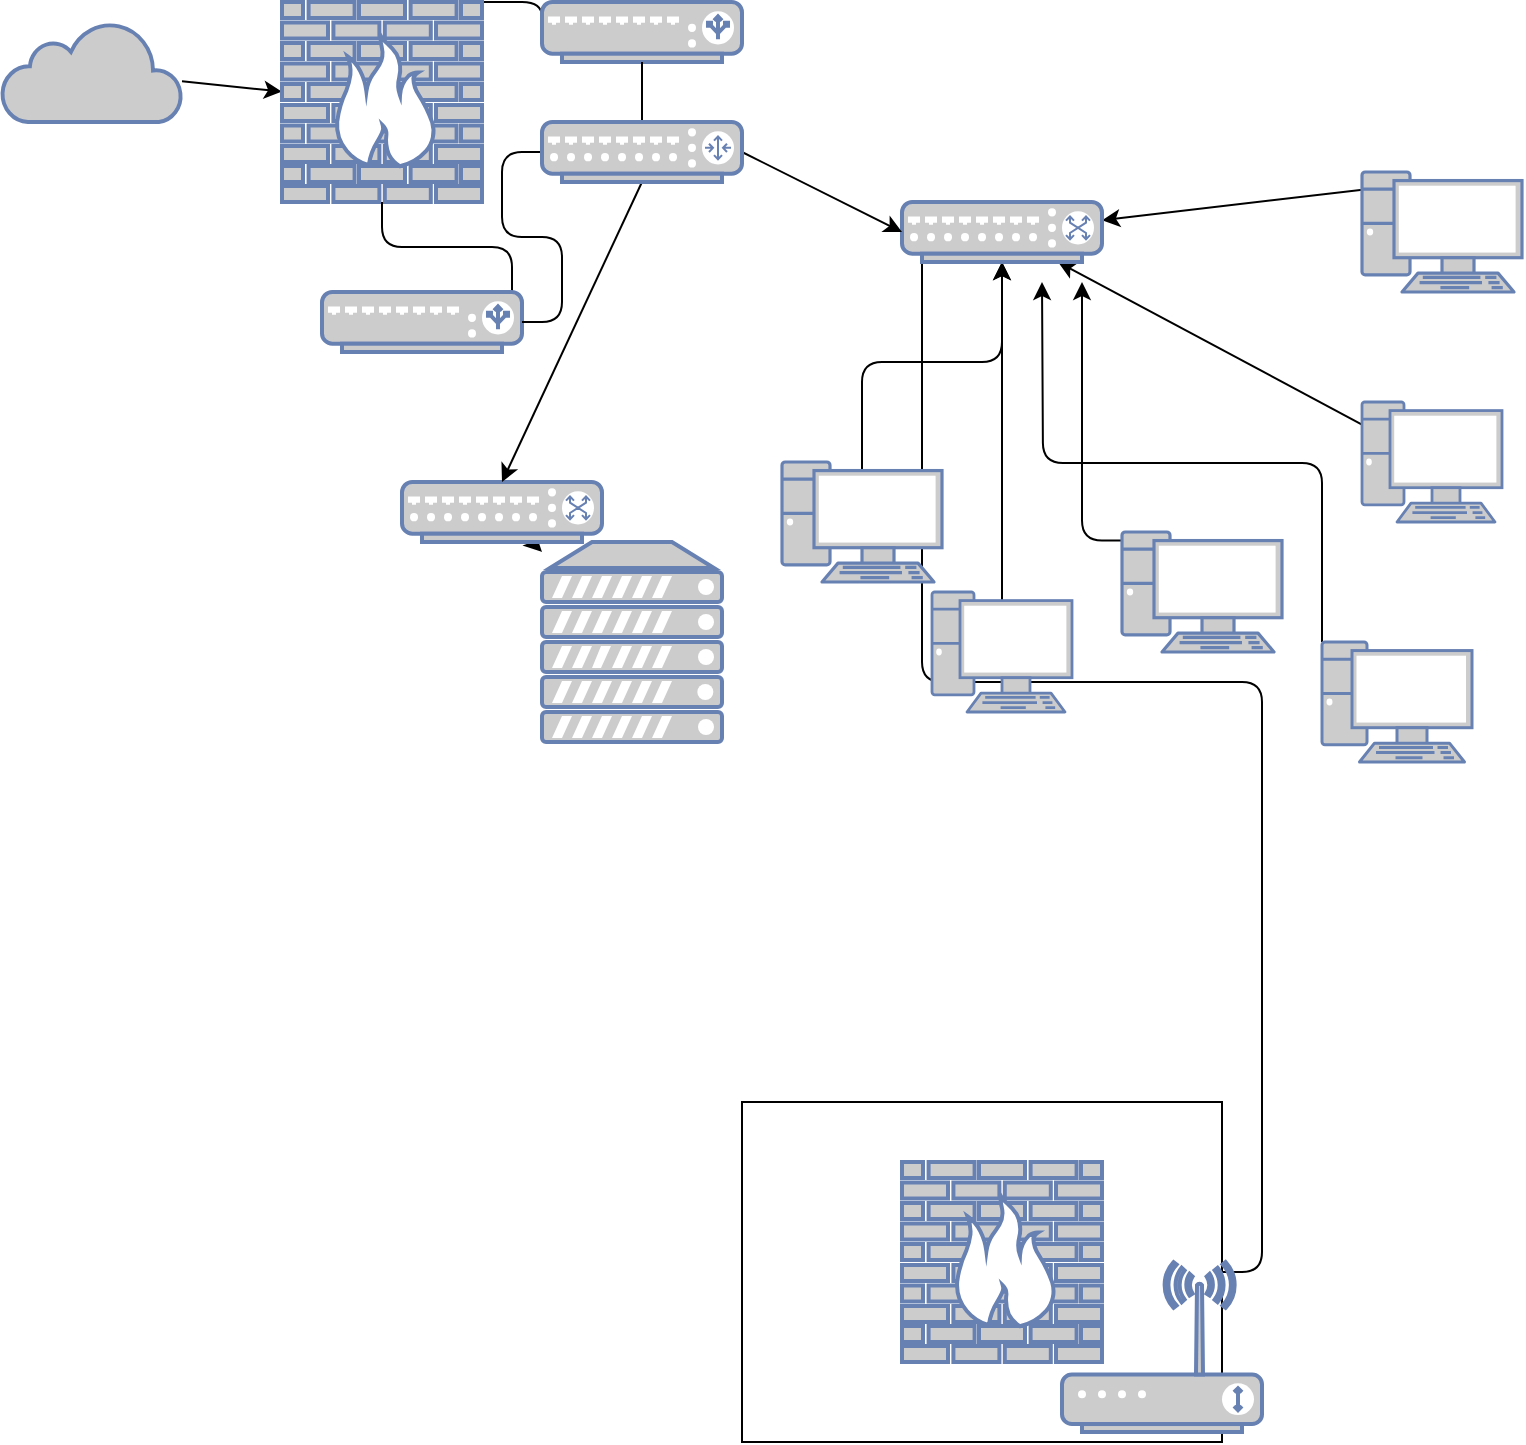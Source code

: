 <mxfile version="14.9.5" type="github">
  <diagram id="ISVOrAwV5BkGgqWspOEV" name="Page-1">
    <mxGraphModel dx="955" dy="777" grid="1" gridSize="10" guides="1" tooltips="1" connect="1" arrows="1" fold="1" page="1" pageScale="1" pageWidth="850" pageHeight="1100" math="0" shadow="0">
      <root>
        <mxCell id="0" />
        <mxCell id="1" parent="0" />
        <mxCell id="HdH1LLvuItUqYZ40JCyz-36" style="edgeStyle=orthogonalEdgeStyle;rounded=1;orthogonalLoop=1;jettySize=auto;html=1;exitX=1;exitY=0.5;exitDx=0;exitDy=0;entryX=0.1;entryY=1;entryDx=0;entryDy=0;entryPerimeter=0;endArrow=none;endFill=0;" edge="1" parent="1" source="HdH1LLvuItUqYZ40JCyz-29" target="HdH1LLvuItUqYZ40JCyz-9">
          <mxGeometry relative="1" as="geometry" />
        </mxCell>
        <mxCell id="HdH1LLvuItUqYZ40JCyz-29" value="" style="whiteSpace=wrap;html=1;" vertex="1" parent="1">
          <mxGeometry x="400" y="600" width="240" height="170" as="geometry" />
        </mxCell>
        <mxCell id="HdH1LLvuItUqYZ40JCyz-23" style="edgeStyle=orthogonalEdgeStyle;rounded=1;orthogonalLoop=1;jettySize=auto;html=1;exitX=0.5;exitY=0.07;exitDx=0;exitDy=0;exitPerimeter=0;" edge="1" parent="1" source="HdH1LLvuItUqYZ40JCyz-1" target="HdH1LLvuItUqYZ40JCyz-9">
          <mxGeometry relative="1" as="geometry" />
        </mxCell>
        <mxCell id="HdH1LLvuItUqYZ40JCyz-1" value="" style="fontColor=#0066CC;verticalAlign=top;verticalLabelPosition=bottom;labelPosition=center;align=center;html=1;outlineConnect=0;fillColor=#CCCCCC;strokeColor=#6881B3;gradientColor=none;gradientDirection=north;strokeWidth=2;shape=mxgraph.networks.pc;" vertex="1" parent="1">
          <mxGeometry x="420" y="280" width="80" height="60" as="geometry" />
        </mxCell>
        <mxCell id="HdH1LLvuItUqYZ40JCyz-28" style="edgeStyle=none;rounded=0;orthogonalLoop=1;jettySize=auto;html=1;exitX=0.5;exitY=0.07;exitDx=0;exitDy=0;exitPerimeter=0;" edge="1" parent="1" source="HdH1LLvuItUqYZ40JCyz-2" target="HdH1LLvuItUqYZ40JCyz-9">
          <mxGeometry relative="1" as="geometry" />
        </mxCell>
        <mxCell id="HdH1LLvuItUqYZ40JCyz-2" value="" style="fontColor=#0066CC;verticalAlign=top;verticalLabelPosition=bottom;labelPosition=center;align=center;html=1;outlineConnect=0;fillColor=#CCCCCC;strokeColor=#6881B3;gradientColor=none;gradientDirection=north;strokeWidth=2;shape=mxgraph.networks.pc;" vertex="1" parent="1">
          <mxGeometry x="710" y="135" width="80" height="60" as="geometry" />
        </mxCell>
        <mxCell id="HdH1LLvuItUqYZ40JCyz-26" style="edgeStyle=orthogonalEdgeStyle;rounded=1;orthogonalLoop=1;jettySize=auto;html=1;exitX=0;exitY=0;exitDx=0;exitDy=0;exitPerimeter=0;" edge="1" parent="1" source="HdH1LLvuItUqYZ40JCyz-3">
          <mxGeometry relative="1" as="geometry">
            <mxPoint x="550" y="190" as="targetPoint" />
          </mxGeometry>
        </mxCell>
        <mxCell id="HdH1LLvuItUqYZ40JCyz-3" value="" style="fontColor=#0066CC;verticalAlign=top;verticalLabelPosition=bottom;labelPosition=center;align=center;html=1;outlineConnect=0;fillColor=#CCCCCC;strokeColor=#6881B3;gradientColor=none;gradientDirection=north;strokeWidth=2;shape=mxgraph.networks.pc;" vertex="1" parent="1">
          <mxGeometry x="690" y="370" width="75" height="60" as="geometry" />
        </mxCell>
        <mxCell id="HdH1LLvuItUqYZ40JCyz-25" style="edgeStyle=orthogonalEdgeStyle;rounded=1;orthogonalLoop=1;jettySize=auto;html=1;exitX=0.5;exitY=0.07;exitDx=0;exitDy=0;exitPerimeter=0;" edge="1" parent="1" source="HdH1LLvuItUqYZ40JCyz-4">
          <mxGeometry relative="1" as="geometry">
            <mxPoint x="570" y="190" as="targetPoint" />
          </mxGeometry>
        </mxCell>
        <mxCell id="HdH1LLvuItUqYZ40JCyz-4" value="" style="fontColor=#0066CC;verticalAlign=top;verticalLabelPosition=bottom;labelPosition=center;align=center;html=1;outlineConnect=0;fillColor=#CCCCCC;strokeColor=#6881B3;gradientColor=none;gradientDirection=north;strokeWidth=2;shape=mxgraph.networks.pc;" vertex="1" parent="1">
          <mxGeometry x="590" y="315" width="80" height="60" as="geometry" />
        </mxCell>
        <mxCell id="HdH1LLvuItUqYZ40JCyz-24" style="edgeStyle=orthogonalEdgeStyle;rounded=1;orthogonalLoop=1;jettySize=auto;html=1;exitX=0.5;exitY=0.07;exitDx=0;exitDy=0;exitPerimeter=0;" edge="1" parent="1" source="HdH1LLvuItUqYZ40JCyz-5" target="HdH1LLvuItUqYZ40JCyz-9">
          <mxGeometry relative="1" as="geometry" />
        </mxCell>
        <mxCell id="HdH1LLvuItUqYZ40JCyz-5" value="" style="fontColor=#0066CC;verticalAlign=top;verticalLabelPosition=bottom;labelPosition=center;align=center;html=1;outlineConnect=0;fillColor=#CCCCCC;strokeColor=#6881B3;gradientColor=none;gradientDirection=north;strokeWidth=2;shape=mxgraph.networks.pc;" vertex="1" parent="1">
          <mxGeometry x="495" y="345" width="70" height="60" as="geometry" />
        </mxCell>
        <mxCell id="HdH1LLvuItUqYZ40JCyz-27" style="edgeStyle=none;rounded=0;orthogonalLoop=1;jettySize=auto;html=1;" edge="1" parent="1" source="HdH1LLvuItUqYZ40JCyz-6" target="HdH1LLvuItUqYZ40JCyz-9">
          <mxGeometry relative="1" as="geometry" />
        </mxCell>
        <mxCell id="HdH1LLvuItUqYZ40JCyz-6" value="" style="fontColor=#0066CC;verticalAlign=top;verticalLabelPosition=bottom;labelPosition=center;align=center;html=1;outlineConnect=0;fillColor=#CCCCCC;strokeColor=#6881B3;gradientColor=none;gradientDirection=north;strokeWidth=2;shape=mxgraph.networks.pc;" vertex="1" parent="1">
          <mxGeometry x="710" y="250" width="70" height="60" as="geometry" />
        </mxCell>
        <mxCell id="HdH1LLvuItUqYZ40JCyz-17" style="edgeStyle=none;rounded=0;orthogonalLoop=1;jettySize=auto;html=1;" edge="1" parent="1" source="HdH1LLvuItUqYZ40JCyz-7" target="HdH1LLvuItUqYZ40JCyz-8">
          <mxGeometry relative="1" as="geometry" />
        </mxCell>
        <mxCell id="HdH1LLvuItUqYZ40JCyz-7" value="" style="html=1;outlineConnect=0;fillColor=#CCCCCC;strokeColor=#6881B3;gradientColor=none;gradientDirection=north;strokeWidth=2;shape=mxgraph.networks.cloud;fontColor=#ffffff;" vertex="1" parent="1">
          <mxGeometry x="30" y="60" width="90" height="50" as="geometry" />
        </mxCell>
        <mxCell id="HdH1LLvuItUqYZ40JCyz-32" style="edgeStyle=orthogonalEdgeStyle;rounded=1;orthogonalLoop=1;jettySize=auto;html=1;exitX=1;exitY=0;exitDx=0;exitDy=0;exitPerimeter=0;entryX=0;entryY=0.5;entryDx=0;entryDy=0;entryPerimeter=0;endArrow=none;endFill=0;" edge="1" parent="1" source="HdH1LLvuItUqYZ40JCyz-8" target="HdH1LLvuItUqYZ40JCyz-14">
          <mxGeometry relative="1" as="geometry" />
        </mxCell>
        <mxCell id="HdH1LLvuItUqYZ40JCyz-8" value="" style="fontColor=#0066CC;verticalAlign=top;verticalLabelPosition=bottom;labelPosition=center;align=center;html=1;outlineConnect=0;fillColor=#CCCCCC;strokeColor=#6881B3;gradientColor=none;gradientDirection=north;strokeWidth=2;shape=mxgraph.networks.firewall;" vertex="1" parent="1">
          <mxGeometry x="170" y="50" width="100" height="100" as="geometry" />
        </mxCell>
        <mxCell id="HdH1LLvuItUqYZ40JCyz-9" value="" style="fontColor=#0066CC;verticalAlign=top;verticalLabelPosition=bottom;labelPosition=center;align=center;html=1;outlineConnect=0;fillColor=#CCCCCC;strokeColor=#6881B3;gradientColor=none;gradientDirection=north;strokeWidth=2;shape=mxgraph.networks.switch;" vertex="1" parent="1">
          <mxGeometry x="480" y="150" width="100" height="30" as="geometry" />
        </mxCell>
        <mxCell id="HdH1LLvuItUqYZ40JCyz-22" style="edgeStyle=none;rounded=0;orthogonalLoop=1;jettySize=auto;html=1;" edge="1" parent="1" source="HdH1LLvuItUqYZ40JCyz-10" target="HdH1LLvuItUqYZ40JCyz-16">
          <mxGeometry relative="1" as="geometry" />
        </mxCell>
        <mxCell id="HdH1LLvuItUqYZ40JCyz-10" value="" style="fontColor=#0066CC;verticalAlign=top;verticalLabelPosition=bottom;labelPosition=center;align=center;html=1;outlineConnect=0;fillColor=#CCCCCC;strokeColor=#6881B3;gradientColor=none;gradientDirection=north;strokeWidth=2;shape=mxgraph.networks.switch;" vertex="1" parent="1">
          <mxGeometry x="230" y="290" width="100" height="30" as="geometry" />
        </mxCell>
        <mxCell id="HdH1LLvuItUqYZ40JCyz-11" value="" style="fontColor=#0066CC;verticalAlign=top;verticalLabelPosition=bottom;labelPosition=center;align=center;html=1;outlineConnect=0;fillColor=#CCCCCC;strokeColor=#6881B3;gradientColor=none;gradientDirection=north;strokeWidth=2;shape=mxgraph.networks.wireless_modem;" vertex="1" parent="1">
          <mxGeometry x="560" y="680" width="100" height="85" as="geometry" />
        </mxCell>
        <mxCell id="HdH1LLvuItUqYZ40JCyz-12" value="" style="fontColor=#0066CC;verticalAlign=top;verticalLabelPosition=bottom;labelPosition=center;align=center;html=1;outlineConnect=0;fillColor=#CCCCCC;strokeColor=#6881B3;gradientColor=none;gradientDirection=north;strokeWidth=2;shape=mxgraph.networks.firewall;" vertex="1" parent="1">
          <mxGeometry x="480" y="630" width="100" height="100" as="geometry" />
        </mxCell>
        <mxCell id="HdH1LLvuItUqYZ40JCyz-33" style="edgeStyle=orthogonalEdgeStyle;rounded=1;orthogonalLoop=1;jettySize=auto;html=1;exitX=0.95;exitY=0.05;exitDx=0;exitDy=0;exitPerimeter=0;endArrow=none;endFill=0;" edge="1" parent="1" source="HdH1LLvuItUqYZ40JCyz-13" target="HdH1LLvuItUqYZ40JCyz-8">
          <mxGeometry relative="1" as="geometry" />
        </mxCell>
        <mxCell id="HdH1LLvuItUqYZ40JCyz-13" value="" style="fontColor=#0066CC;verticalAlign=top;verticalLabelPosition=bottom;labelPosition=center;align=center;html=1;outlineConnect=0;fillColor=#CCCCCC;strokeColor=#6881B3;gradientColor=none;gradientDirection=north;strokeWidth=2;shape=mxgraph.networks.load_balancer;" vertex="1" parent="1">
          <mxGeometry x="190" y="195" width="100" height="30" as="geometry" />
        </mxCell>
        <mxCell id="HdH1LLvuItUqYZ40JCyz-14" value="" style="fontColor=#0066CC;verticalAlign=top;verticalLabelPosition=bottom;labelPosition=center;align=center;html=1;outlineConnect=0;fillColor=#CCCCCC;strokeColor=#6881B3;gradientColor=none;gradientDirection=north;strokeWidth=2;shape=mxgraph.networks.load_balancer;" vertex="1" parent="1">
          <mxGeometry x="300" y="50" width="100" height="30" as="geometry" />
        </mxCell>
        <mxCell id="HdH1LLvuItUqYZ40JCyz-19" style="edgeStyle=none;rounded=0;orthogonalLoop=1;jettySize=auto;html=1;exitX=1;exitY=0.5;exitDx=0;exitDy=0;exitPerimeter=0;entryX=0;entryY=0.5;entryDx=0;entryDy=0;entryPerimeter=0;" edge="1" parent="1" source="HdH1LLvuItUqYZ40JCyz-15" target="HdH1LLvuItUqYZ40JCyz-9">
          <mxGeometry relative="1" as="geometry" />
        </mxCell>
        <mxCell id="HdH1LLvuItUqYZ40JCyz-20" style="edgeStyle=none;rounded=0;orthogonalLoop=1;jettySize=auto;html=1;exitX=0.5;exitY=1;exitDx=0;exitDy=0;exitPerimeter=0;entryX=0.5;entryY=0;entryDx=0;entryDy=0;entryPerimeter=0;" edge="1" parent="1" source="HdH1LLvuItUqYZ40JCyz-15" target="HdH1LLvuItUqYZ40JCyz-10">
          <mxGeometry relative="1" as="geometry" />
        </mxCell>
        <mxCell id="HdH1LLvuItUqYZ40JCyz-34" style="edgeStyle=orthogonalEdgeStyle;rounded=1;orthogonalLoop=1;jettySize=auto;html=1;exitX=0.5;exitY=0;exitDx=0;exitDy=0;exitPerimeter=0;entryX=0.5;entryY=1;entryDx=0;entryDy=0;entryPerimeter=0;endArrow=none;endFill=0;" edge="1" parent="1" source="HdH1LLvuItUqYZ40JCyz-15" target="HdH1LLvuItUqYZ40JCyz-14">
          <mxGeometry relative="1" as="geometry" />
        </mxCell>
        <mxCell id="HdH1LLvuItUqYZ40JCyz-35" style="edgeStyle=orthogonalEdgeStyle;rounded=1;orthogonalLoop=1;jettySize=auto;html=1;exitX=0;exitY=0.5;exitDx=0;exitDy=0;exitPerimeter=0;entryX=1;entryY=0.5;entryDx=0;entryDy=0;entryPerimeter=0;endArrow=none;endFill=0;" edge="1" parent="1" source="HdH1LLvuItUqYZ40JCyz-15" target="HdH1LLvuItUqYZ40JCyz-13">
          <mxGeometry relative="1" as="geometry" />
        </mxCell>
        <mxCell id="HdH1LLvuItUqYZ40JCyz-15" value="" style="fontColor=#0066CC;verticalAlign=top;verticalLabelPosition=bottom;labelPosition=center;align=center;html=1;outlineConnect=0;fillColor=#CCCCCC;strokeColor=#6881B3;gradientColor=none;gradientDirection=north;strokeWidth=2;shape=mxgraph.networks.router;" vertex="1" parent="1">
          <mxGeometry x="300" y="110" width="100" height="30" as="geometry" />
        </mxCell>
        <mxCell id="HdH1LLvuItUqYZ40JCyz-16" value="" style="fontColor=#0066CC;verticalAlign=top;verticalLabelPosition=bottom;labelPosition=center;align=center;html=1;outlineConnect=0;fillColor=#CCCCCC;strokeColor=#6881B3;gradientColor=none;gradientDirection=north;strokeWidth=2;shape=mxgraph.networks.server;" vertex="1" parent="1">
          <mxGeometry x="300" y="320" width="90" height="100" as="geometry" />
        </mxCell>
      </root>
    </mxGraphModel>
  </diagram>
</mxfile>
